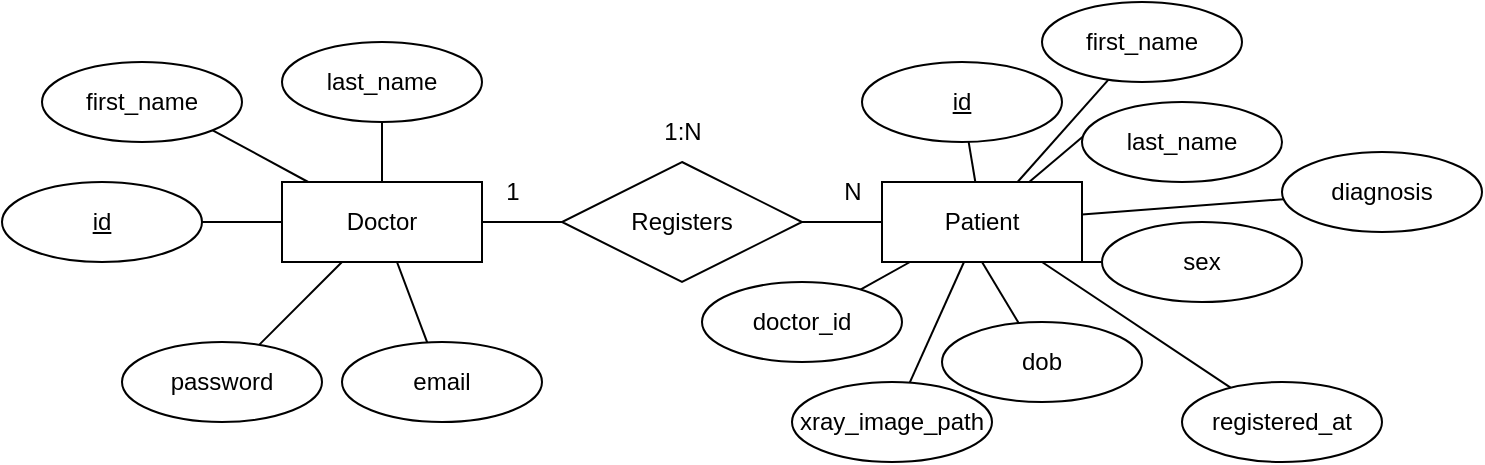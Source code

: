 <mxfile>
    <diagram id="Fr3giJvqx0okLqCc_1Y8" name="Page-1">
        <mxGraphModel dx="746" dy="361" grid="1" gridSize="10" guides="1" tooltips="1" connect="1" arrows="1" fold="1" page="1" pageScale="1" pageWidth="850" pageHeight="1100" math="0" shadow="0">
            <root>
                <mxCell id="0"/>
                <mxCell id="1" parent="0"/>
                <mxCell id="5" value="" style="edgeStyle=none;html=1;endArrow=none;endFill=0;" edge="1" parent="1" source="2" target="4">
                    <mxGeometry relative="1" as="geometry"/>
                </mxCell>
                <mxCell id="6" style="edgeStyle=none;html=1;entryX=1;entryY=1;entryDx=0;entryDy=0;endArrow=none;endFill=0;" edge="1" parent="1" source="2" target="3">
                    <mxGeometry relative="1" as="geometry"/>
                </mxCell>
                <mxCell id="8" value="" style="edgeStyle=none;html=1;endArrow=none;endFill=0;" edge="1" parent="1" source="2" target="7">
                    <mxGeometry relative="1" as="geometry"/>
                </mxCell>
                <mxCell id="10" style="edgeStyle=none;html=1;endArrow=none;endFill=0;" edge="1" parent="1" source="2" target="9">
                    <mxGeometry relative="1" as="geometry"/>
                </mxCell>
                <mxCell id="12" value="" style="edgeStyle=none;html=1;endArrow=none;endFill=0;" edge="1" parent="1" source="2" target="11">
                    <mxGeometry relative="1" as="geometry"/>
                </mxCell>
                <mxCell id="14" style="edgeStyle=none;html=1;endArrow=none;endFill=0;" edge="1" parent="1" source="2" target="13">
                    <mxGeometry relative="1" as="geometry"/>
                </mxCell>
                <mxCell id="2" value="Doctor" style="whiteSpace=wrap;html=1;align=center;" vertex="1" parent="1">
                    <mxGeometry x="170" y="170" width="100" height="40" as="geometry"/>
                </mxCell>
                <mxCell id="3" value="first_name" style="ellipse;whiteSpace=wrap;html=1;align=center;" vertex="1" parent="1">
                    <mxGeometry x="50" y="110" width="100" height="40" as="geometry"/>
                </mxCell>
                <mxCell id="4" value="last_name" style="ellipse;whiteSpace=wrap;html=1;align=center;" vertex="1" parent="1">
                    <mxGeometry x="170" y="100" width="100" height="40" as="geometry"/>
                </mxCell>
                <mxCell id="7" value="id" style="ellipse;whiteSpace=wrap;html=1;align=center;fontStyle=4;" vertex="1" parent="1">
                    <mxGeometry x="30" y="170" width="100" height="40" as="geometry"/>
                </mxCell>
                <mxCell id="9" value="password" style="ellipse;whiteSpace=wrap;html=1;align=center;" vertex="1" parent="1">
                    <mxGeometry x="90" y="250" width="100" height="40" as="geometry"/>
                </mxCell>
                <mxCell id="18" value="" style="edgeStyle=none;html=1;endArrow=none;endFill=0;" edge="1" parent="1" source="11" target="15">
                    <mxGeometry relative="1" as="geometry"/>
                </mxCell>
                <mxCell id="11" value="Registers" style="shape=rhombus;perimeter=rhombusPerimeter;whiteSpace=wrap;html=1;align=center;" vertex="1" parent="1">
                    <mxGeometry x="310" y="160" width="120" height="60" as="geometry"/>
                </mxCell>
                <mxCell id="13" value="email" style="ellipse;whiteSpace=wrap;html=1;align=center;" vertex="1" parent="1">
                    <mxGeometry x="200" y="250" width="100" height="40" as="geometry"/>
                </mxCell>
                <mxCell id="17" value="" style="edgeStyle=none;html=1;endArrow=none;endFill=0;" edge="1" parent="1" source="15" target="16">
                    <mxGeometry relative="1" as="geometry"/>
                </mxCell>
                <mxCell id="23" style="edgeStyle=none;html=1;endArrow=none;endFill=0;" edge="1" parent="1" source="15" target="22">
                    <mxGeometry relative="1" as="geometry"/>
                </mxCell>
                <mxCell id="28" style="edgeStyle=none;html=1;entryX=0.076;entryY=0.28;entryDx=0;entryDy=0;entryPerimeter=0;endArrow=none;endFill=0;" edge="1" parent="1" source="15" target="27">
                    <mxGeometry relative="1" as="geometry"/>
                </mxCell>
                <mxCell id="15" value="Patient" style="whiteSpace=wrap;html=1;align=center;" vertex="1" parent="1">
                    <mxGeometry x="470" y="170" width="100" height="40" as="geometry"/>
                </mxCell>
                <mxCell id="16" value="id" style="ellipse;whiteSpace=wrap;html=1;align=center;fontStyle=4;" vertex="1" parent="1">
                    <mxGeometry x="460" y="110" width="100" height="40" as="geometry"/>
                </mxCell>
                <mxCell id="21" style="edgeStyle=none;html=1;endArrow=none;endFill=0;" edge="1" parent="1" source="19" target="15">
                    <mxGeometry relative="1" as="geometry"/>
                </mxCell>
                <mxCell id="19" value="diagnosis" style="ellipse;whiteSpace=wrap;html=1;align=center;" vertex="1" parent="1">
                    <mxGeometry x="670" y="155" width="100" height="40" as="geometry"/>
                </mxCell>
                <mxCell id="22" value="first_name" style="ellipse;whiteSpace=wrap;html=1;align=center;" vertex="1" parent="1">
                    <mxGeometry x="550" y="80" width="100" height="40" as="geometry"/>
                </mxCell>
                <mxCell id="24" value="1:N" style="text;html=1;align=center;verticalAlign=middle;resizable=0;points=[];autosize=1;strokeColor=none;fillColor=none;" vertex="1" parent="1">
                    <mxGeometry x="350" y="130" width="40" height="30" as="geometry"/>
                </mxCell>
                <mxCell id="25" value="1" style="text;html=1;align=center;verticalAlign=middle;resizable=0;points=[];autosize=1;strokeColor=none;fillColor=none;" vertex="1" parent="1">
                    <mxGeometry x="270" y="160" width="30" height="30" as="geometry"/>
                </mxCell>
                <mxCell id="26" value="N" style="text;html=1;align=center;verticalAlign=middle;resizable=0;points=[];autosize=1;strokeColor=none;fillColor=none;" vertex="1" parent="1">
                    <mxGeometry x="440" y="160" width="30" height="30" as="geometry"/>
                </mxCell>
                <mxCell id="27" value="last_name" style="ellipse;whiteSpace=wrap;html=1;align=center;" vertex="1" parent="1">
                    <mxGeometry x="570" y="130" width="100" height="40" as="geometry"/>
                </mxCell>
                <mxCell id="30" style="edgeStyle=none;html=1;endArrow=none;endFill=0;" edge="1" parent="1" source="29" target="15">
                    <mxGeometry relative="1" as="geometry"/>
                </mxCell>
                <mxCell id="29" value="registered_at" style="ellipse;whiteSpace=wrap;html=1;align=center;" vertex="1" parent="1">
                    <mxGeometry x="620" y="270" width="100" height="40" as="geometry"/>
                </mxCell>
                <mxCell id="32" style="edgeStyle=none;html=1;entryX=0.75;entryY=1;entryDx=0;entryDy=0;endArrow=none;endFill=0;" edge="1" parent="1" source="31" target="15">
                    <mxGeometry relative="1" as="geometry"/>
                </mxCell>
                <mxCell id="31" value="sex" style="ellipse;whiteSpace=wrap;html=1;align=center;" vertex="1" parent="1">
                    <mxGeometry x="580" y="190" width="100" height="40" as="geometry"/>
                </mxCell>
                <mxCell id="34" style="edgeStyle=none;html=1;entryX=0.5;entryY=1;entryDx=0;entryDy=0;endArrow=none;endFill=0;" edge="1" parent="1" source="33" target="15">
                    <mxGeometry relative="1" as="geometry"/>
                </mxCell>
                <mxCell id="33" value="dob" style="ellipse;whiteSpace=wrap;html=1;align=center;" vertex="1" parent="1">
                    <mxGeometry x="500" y="240" width="100" height="40" as="geometry"/>
                </mxCell>
                <mxCell id="37" style="edgeStyle=none;html=1;endArrow=none;endFill=0;" edge="1" parent="1" source="35" target="15">
                    <mxGeometry relative="1" as="geometry"/>
                </mxCell>
                <mxCell id="35" value="xray_image_path" style="ellipse;whiteSpace=wrap;html=1;align=center;" vertex="1" parent="1">
                    <mxGeometry x="425" y="270" width="100" height="40" as="geometry"/>
                </mxCell>
                <mxCell id="39" style="edgeStyle=none;html=1;endArrow=none;endFill=0;" edge="1" parent="1" source="38" target="15">
                    <mxGeometry relative="1" as="geometry"/>
                </mxCell>
                <mxCell id="38" value="doctor_id" style="ellipse;whiteSpace=wrap;html=1;align=center;" vertex="1" parent="1">
                    <mxGeometry x="380" y="220" width="100" height="40" as="geometry"/>
                </mxCell>
            </root>
        </mxGraphModel>
    </diagram>
</mxfile>